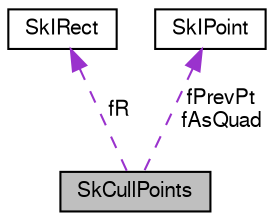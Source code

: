 digraph G
{
  edge [fontname="FreeSans",fontsize="10",labelfontname="FreeSans",labelfontsize="10"];
  node [fontname="FreeSans",fontsize="10",shape=record];
  Node1 [label="SkCullPoints",height=0.2,width=0.4,color="black", fillcolor="grey75", style="filled" fontcolor="black"];
  Node2 -> Node1 [dir=back,color="darkorchid3",fontsize="10",style="dashed",label="fR",fontname="FreeSans"];
  Node2 [label="SkIRect",height=0.2,width=0.4,color="black", fillcolor="white", style="filled",URL="$struct_sk_i_rect.html"];
  Node3 -> Node1 [dir=back,color="darkorchid3",fontsize="10",style="dashed",label="fPrevPt\nfAsQuad",fontname="FreeSans"];
  Node3 [label="SkIPoint",height=0.2,width=0.4,color="black", fillcolor="white", style="filled",URL="$struct_sk_i_point.html"];
}
